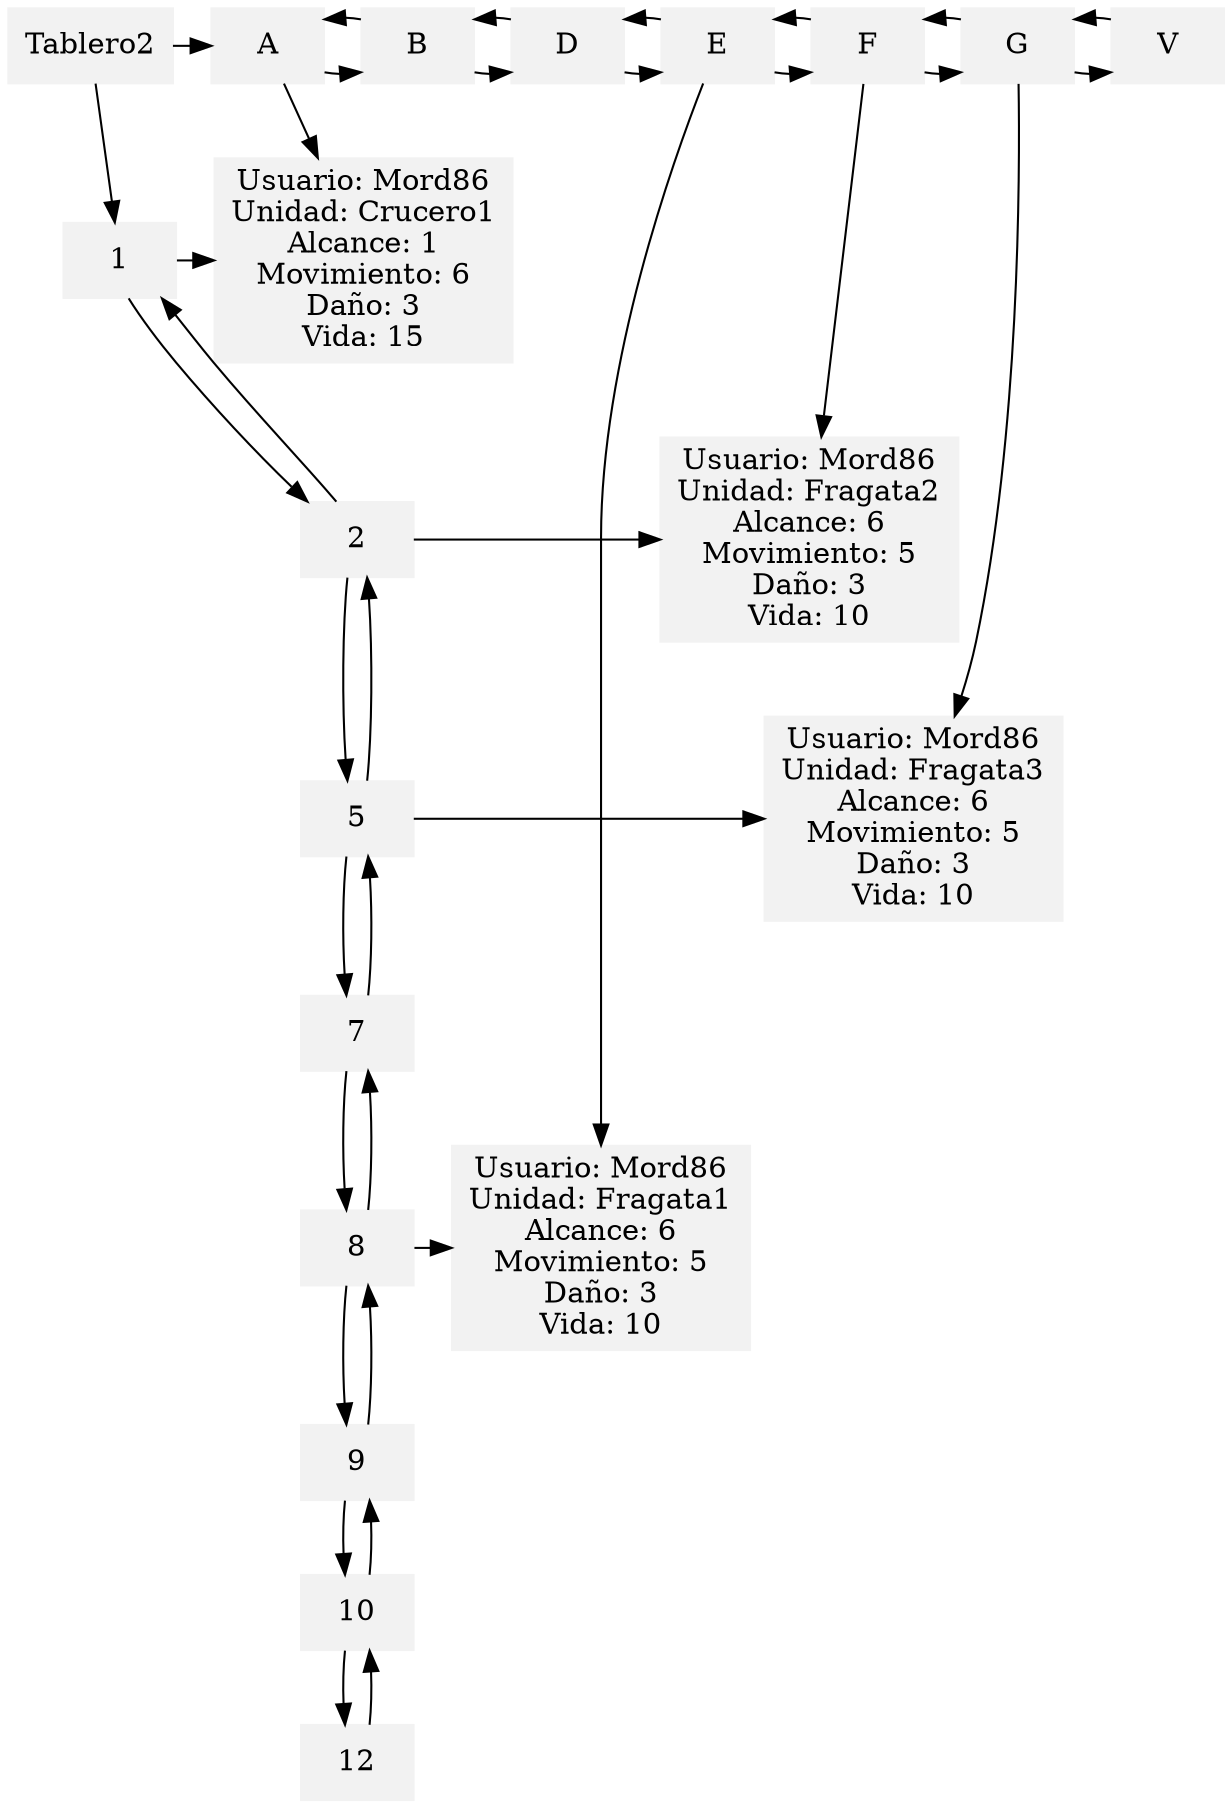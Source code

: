 digraph g{
	 node[shape=box, style=filled, color=Gray95];
	 edge[color = black];
	 rankdir = UD; 
{rank=min;"Tablero2";"A";"B";"D";"E";"F";"G";"V";};
{rank=same;"1";"Usuario: Mord86
Unidad: Crucero1
Alcance: 1
Movimiento: 6
Daño: 3
Vida: 15";};
{rank=same;"2";"Usuario: Mord86
Unidad: Fragata2
Alcance: 6
Movimiento: 5
Daño: 3
Vida: 10";};
{rank=same;"5";"Usuario: Mord86
Unidad: Fragata3
Alcance: 6
Movimiento: 5
Daño: 3
Vida: 10";};
{rank=same;"7";};
{rank=same;"8";"Usuario: Mord86
Unidad: Fragata1
Alcance: 6
Movimiento: 5
Daño: 3
Vida: 10";};
{rank=same;"9";};
{rank=same;"10";};
{rank=same;"12";};
"A" -> "Usuario: Mord86
Unidad: Crucero1
Alcance: 1
Movimiento: 6
Daño: 3
Vida: 15";
"E" -> "Usuario: Mord86
Unidad: Fragata1
Alcance: 6
Movimiento: 5
Daño: 3
Vida: 10";
"F" -> "Usuario: Mord86
Unidad: Fragata2
Alcance: 6
Movimiento: 5
Daño: 3
Vida: 10";
"G" -> "Usuario: Mord86
Unidad: Fragata3
Alcance: 6
Movimiento: 5
Daño: 3
Vida: 10";
"1" -> "Usuario: Mord86
Unidad: Crucero1
Alcance: 1
Movimiento: 6
Daño: 3
Vida: 15";
"2" -> "Usuario: Mord86
Unidad: Fragata2
Alcance: 6
Movimiento: 5
Daño: 3
Vida: 10";
"5" -> "Usuario: Mord86
Unidad: Fragata3
Alcance: 6
Movimiento: 5
Daño: 3
Vida: 10";
"8" -> "Usuario: Mord86
Unidad: Fragata1
Alcance: 6
Movimiento: 5
Daño: 3
Vida: 10";
"Tablero2" -> "1"[rankdir=UD];
subgraph cluster0{
"1" -> "2"[rankdir=UD];
"2" -> "1"[rankdir=UD];
"2" -> "5"[rankdir=UD];
"5" -> "2"[rankdir=UD];
"5" -> "7"[rankdir=UD];
"7" -> "5"[rankdir=UD];
"7" -> "8"[rankdir=UD];
"8" -> "7"[rankdir=UD];
"8" -> "9"[rankdir=UD];
"9" -> "8"[rankdir=UD];
"9" -> "10"[rankdir=UD];
"10" -> "9"[rankdir=UD];
"10" -> "12"[rankdir=UD];
"12" -> "10"[rankdir=UD];
}
"Tablero2" -> "A";
"A" -> "B";
"B" -> "A";
"B" -> "D";
"D" -> "B";
"D" -> "E";
"E" -> "D";
"E" -> "F";
"F" -> "E";
"F" -> "G";
"G" -> "F";
"G" -> "V";
"V" -> "G";
}
